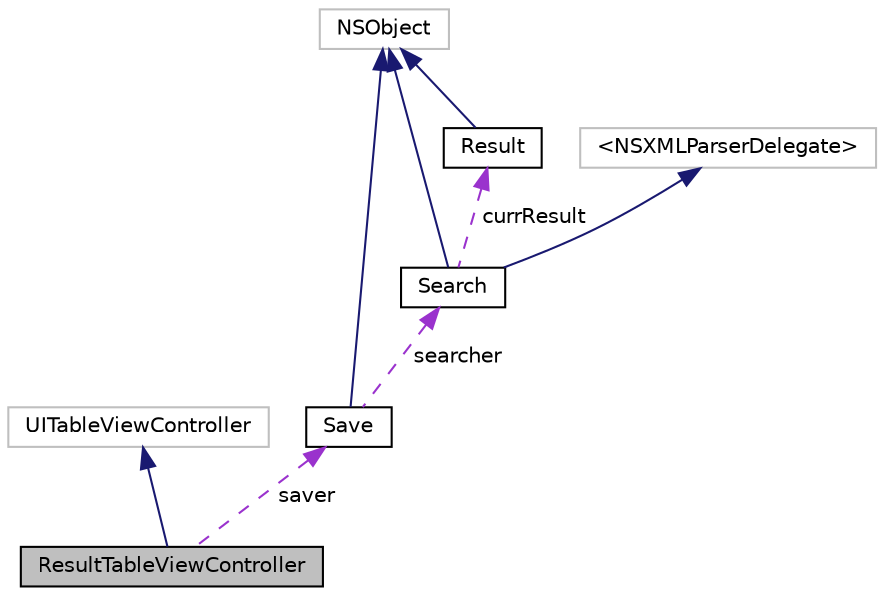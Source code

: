digraph "ResultTableViewController"
{
  edge [fontname="Helvetica",fontsize="10",labelfontname="Helvetica",labelfontsize="10"];
  node [fontname="Helvetica",fontsize="10",shape=record];
  Node1 [label="ResultTableViewController",height=0.2,width=0.4,color="black", fillcolor="grey75", style="filled", fontcolor="black"];
  Node2 -> Node1 [dir="back",color="midnightblue",fontsize="10",style="solid"];
  Node2 [label="UITableViewController",height=0.2,width=0.4,color="grey75", fillcolor="white", style="filled"];
  Node3 -> Node1 [dir="back",color="darkorchid3",fontsize="10",style="dashed",label=" saver" ];
  Node3 [label="Save",height=0.2,width=0.4,color="black", fillcolor="white", style="filled",URL="$interface_save.html"];
  Node4 -> Node3 [dir="back",color="midnightblue",fontsize="10",style="solid"];
  Node4 [label="NSObject",height=0.2,width=0.4,color="grey75", fillcolor="white", style="filled"];
  Node5 -> Node3 [dir="back",color="darkorchid3",fontsize="10",style="dashed",label=" searcher" ];
  Node5 [label="Search",height=0.2,width=0.4,color="black", fillcolor="white", style="filled",URL="$interface_search.html"];
  Node4 -> Node5 [dir="back",color="midnightblue",fontsize="10",style="solid"];
  Node6 -> Node5 [dir="back",color="midnightblue",fontsize="10",style="solid"];
  Node6 [label="\<NSXMLParserDelegate\>",height=0.2,width=0.4,color="grey75", fillcolor="white", style="filled"];
  Node7 -> Node5 [dir="back",color="darkorchid3",fontsize="10",style="dashed",label=" currResult" ];
  Node7 [label="Result",height=0.2,width=0.4,color="black", fillcolor="white", style="filled",URL="$interface_result.html"];
  Node4 -> Node7 [dir="back",color="midnightblue",fontsize="10",style="solid"];
}
